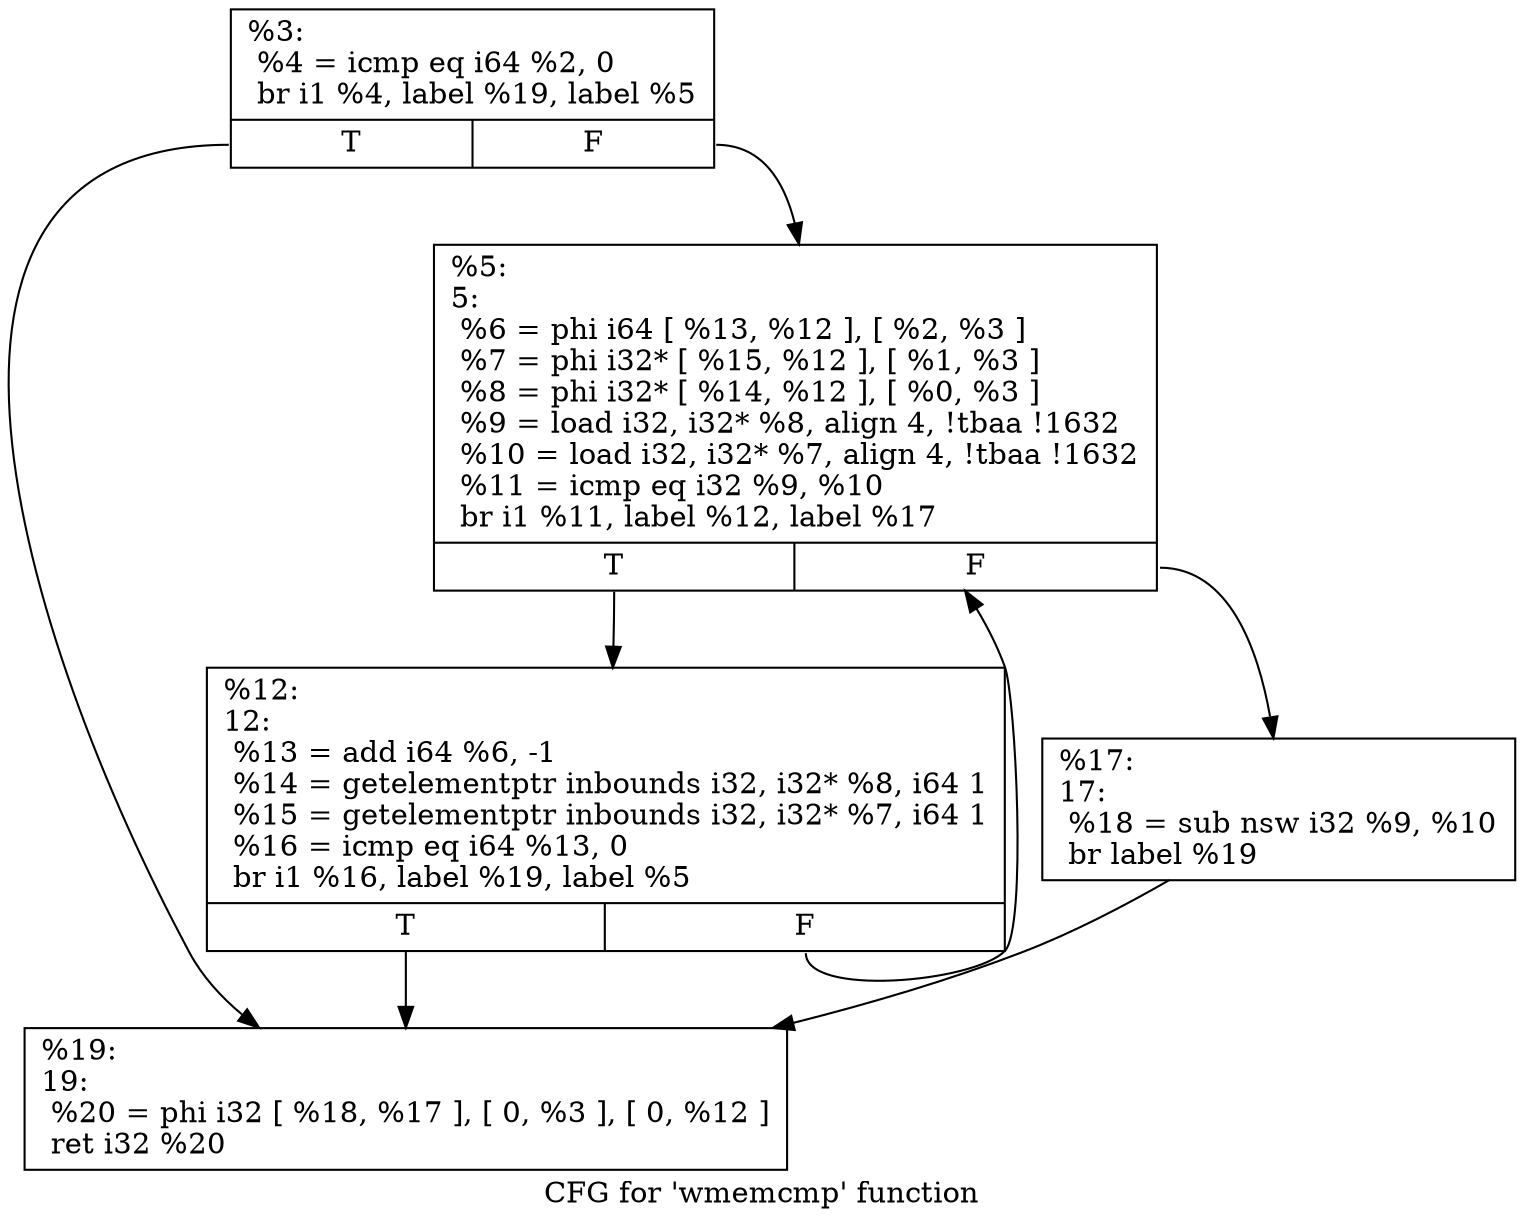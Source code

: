 digraph "CFG for 'wmemcmp' function" {
	label="CFG for 'wmemcmp' function";

	Node0x1d4cf60 [shape=record,label="{%3:\l  %4 = icmp eq i64 %2, 0\l  br i1 %4, label %19, label %5\l|{<s0>T|<s1>F}}"];
	Node0x1d4cf60:s0 -> Node0x1d4d0a0;
	Node0x1d4cf60:s1 -> Node0x1d4cfb0;
	Node0x1d4cfb0 [shape=record,label="{%5:\l5:                                                \l  %6 = phi i64 [ %13, %12 ], [ %2, %3 ]\l  %7 = phi i32* [ %15, %12 ], [ %1, %3 ]\l  %8 = phi i32* [ %14, %12 ], [ %0, %3 ]\l  %9 = load i32, i32* %8, align 4, !tbaa !1632\l  %10 = load i32, i32* %7, align 4, !tbaa !1632\l  %11 = icmp eq i32 %9, %10\l  br i1 %11, label %12, label %17\l|{<s0>T|<s1>F}}"];
	Node0x1d4cfb0:s0 -> Node0x1d4d000;
	Node0x1d4cfb0:s1 -> Node0x1d4d050;
	Node0x1d4d000 [shape=record,label="{%12:\l12:                                               \l  %13 = add i64 %6, -1\l  %14 = getelementptr inbounds i32, i32* %8, i64 1\l  %15 = getelementptr inbounds i32, i32* %7, i64 1\l  %16 = icmp eq i64 %13, 0\l  br i1 %16, label %19, label %5\l|{<s0>T|<s1>F}}"];
	Node0x1d4d000:s0 -> Node0x1d4d0a0;
	Node0x1d4d000:s1 -> Node0x1d4cfb0;
	Node0x1d4d050 [shape=record,label="{%17:\l17:                                               \l  %18 = sub nsw i32 %9, %10\l  br label %19\l}"];
	Node0x1d4d050 -> Node0x1d4d0a0;
	Node0x1d4d0a0 [shape=record,label="{%19:\l19:                                               \l  %20 = phi i32 [ %18, %17 ], [ 0, %3 ], [ 0, %12 ]\l  ret i32 %20\l}"];
}
